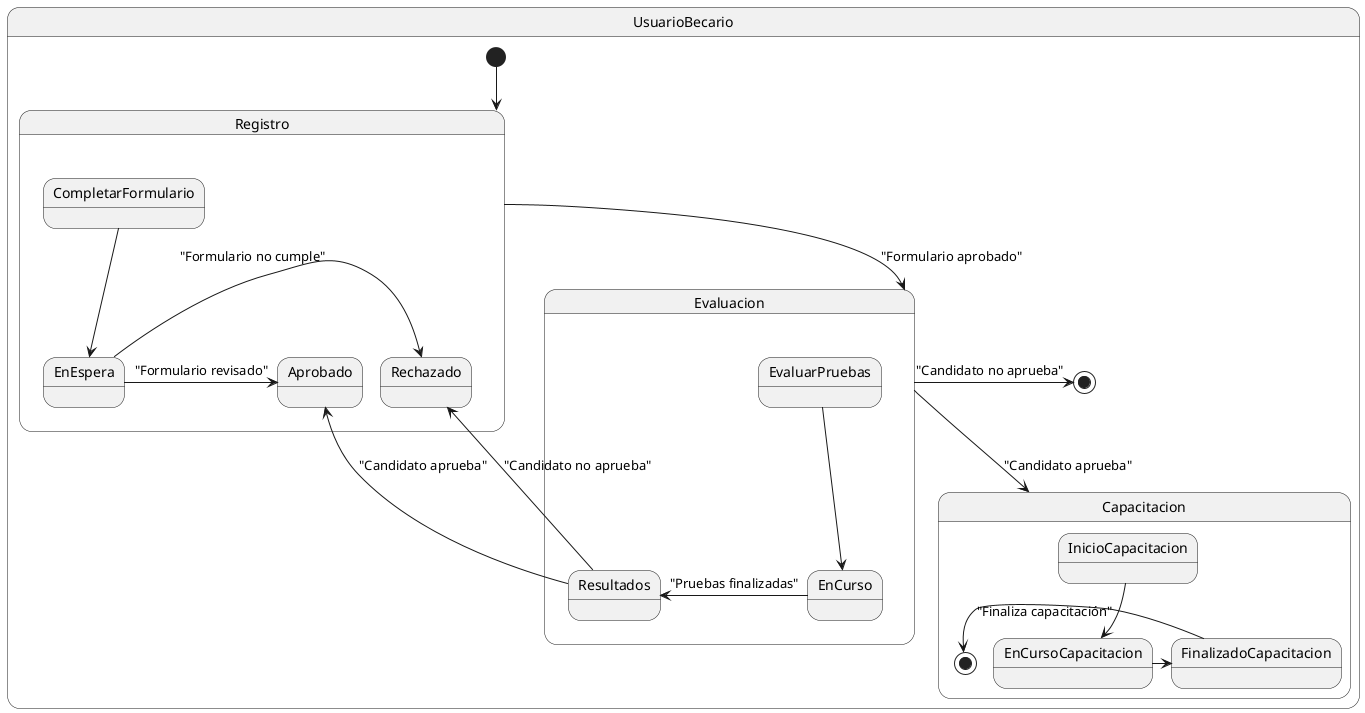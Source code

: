 @startuml
state UsuarioBecario {
  [*] -d-> Registro

  State Registro {
    CompletarFormulario -d-> EnEspera
    EnEspera -r-> Aprobado : "Formulario revisado"
    EnEspera -r-> Rechazado : "Formulario no cumple"
  }

  State Evaluacion {
    EvaluarPruebas -d-> EnCurso
    EnCurso -r-> Resultados : "Pruebas finalizadas"
    Resultados -u-> Aprobado : "Candidato aprueba"
    Resultados -u-> Rechazado : "Candidato no aprueba"
  }

  State Capacitacion {
    InicioCapacitacion -d-> EnCursoCapacitacion
    EnCursoCapacitacion -r-> FinalizadoCapacitacion
    FinalizadoCapacitacion -l-> [*] : "Finaliza capacitación"
  }

  Registro -d-> Evaluacion : "Formulario aprobado"
  Evaluacion -d-> Capacitacion : "Candidato aprueba"
  Evaluacion -r-> [*] : "Candidato no aprueba"
}
@enduml
